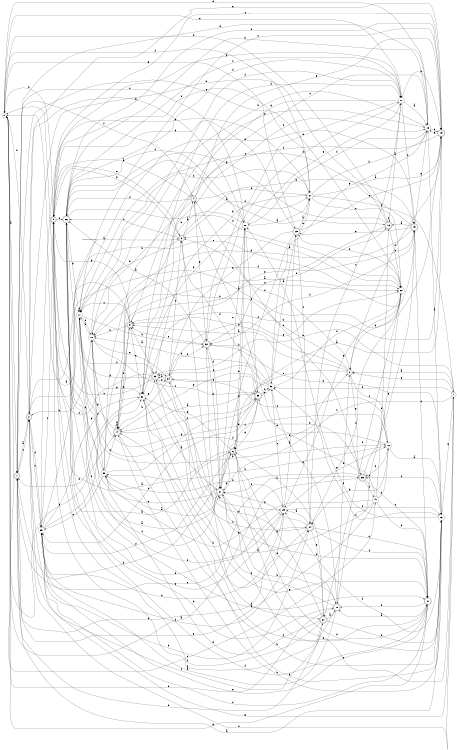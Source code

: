 digraph n33_2 {
__start0 [label="" shape="none"];

rankdir=LR;
size="8,5";

s0 [style="filled", color="black", fillcolor="white" shape="circle", label="0"];
s1 [style="rounded,filled", color="black", fillcolor="white" shape="doublecircle", label="1"];
s2 [style="rounded,filled", color="black", fillcolor="white" shape="doublecircle", label="2"];
s3 [style="rounded,filled", color="black", fillcolor="white" shape="doublecircle", label="3"];
s4 [style="rounded,filled", color="black", fillcolor="white" shape="doublecircle", label="4"];
s5 [style="rounded,filled", color="black", fillcolor="white" shape="doublecircle", label="5"];
s6 [style="rounded,filled", color="black", fillcolor="white" shape="doublecircle", label="6"];
s7 [style="filled", color="black", fillcolor="white" shape="circle", label="7"];
s8 [style="rounded,filled", color="black", fillcolor="white" shape="doublecircle", label="8"];
s9 [style="rounded,filled", color="black", fillcolor="white" shape="doublecircle", label="9"];
s10 [style="filled", color="black", fillcolor="white" shape="circle", label="10"];
s11 [style="filled", color="black", fillcolor="white" shape="circle", label="11"];
s12 [style="filled", color="black", fillcolor="white" shape="circle", label="12"];
s13 [style="filled", color="black", fillcolor="white" shape="circle", label="13"];
s14 [style="rounded,filled", color="black", fillcolor="white" shape="doublecircle", label="14"];
s15 [style="rounded,filled", color="black", fillcolor="white" shape="doublecircle", label="15"];
s16 [style="rounded,filled", color="black", fillcolor="white" shape="doublecircle", label="16"];
s17 [style="filled", color="black", fillcolor="white" shape="circle", label="17"];
s18 [style="filled", color="black", fillcolor="white" shape="circle", label="18"];
s19 [style="rounded,filled", color="black", fillcolor="white" shape="doublecircle", label="19"];
s20 [style="filled", color="black", fillcolor="white" shape="circle", label="20"];
s21 [style="filled", color="black", fillcolor="white" shape="circle", label="21"];
s22 [style="filled", color="black", fillcolor="white" shape="circle", label="22"];
s23 [style="rounded,filled", color="black", fillcolor="white" shape="doublecircle", label="23"];
s24 [style="rounded,filled", color="black", fillcolor="white" shape="doublecircle", label="24"];
s25 [style="filled", color="black", fillcolor="white" shape="circle", label="25"];
s26 [style="rounded,filled", color="black", fillcolor="white" shape="doublecircle", label="26"];
s27 [style="rounded,filled", color="black", fillcolor="white" shape="doublecircle", label="27"];
s28 [style="rounded,filled", color="black", fillcolor="white" shape="doublecircle", label="28"];
s29 [style="filled", color="black", fillcolor="white" shape="circle", label="29"];
s30 [style="filled", color="black", fillcolor="white" shape="circle", label="30"];
s31 [style="rounded,filled", color="black", fillcolor="white" shape="doublecircle", label="31"];
s32 [style="rounded,filled", color="black", fillcolor="white" shape="doublecircle", label="32"];
s33 [style="rounded,filled", color="black", fillcolor="white" shape="doublecircle", label="33"];
s34 [style="rounded,filled", color="black", fillcolor="white" shape="doublecircle", label="34"];
s35 [style="rounded,filled", color="black", fillcolor="white" shape="doublecircle", label="35"];
s36 [style="filled", color="black", fillcolor="white" shape="circle", label="36"];
s37 [style="rounded,filled", color="black", fillcolor="white" shape="doublecircle", label="37"];
s38 [style="filled", color="black", fillcolor="white" shape="circle", label="38"];
s39 [style="rounded,filled", color="black", fillcolor="white" shape="doublecircle", label="39"];
s40 [style="filled", color="black", fillcolor="white" shape="circle", label="40"];
s0 -> s1 [label="a"];
s0 -> s28 [label="b"];
s0 -> s40 [label="c"];
s0 -> s14 [label="d"];
s0 -> s17 [label="e"];
s0 -> s21 [label="f"];
s0 -> s23 [label="g"];
s1 -> s2 [label="a"];
s1 -> s37 [label="b"];
s1 -> s2 [label="c"];
s1 -> s25 [label="d"];
s1 -> s39 [label="e"];
s1 -> s4 [label="f"];
s1 -> s22 [label="g"];
s2 -> s3 [label="a"];
s2 -> s24 [label="b"];
s2 -> s29 [label="c"];
s2 -> s29 [label="d"];
s2 -> s22 [label="e"];
s2 -> s0 [label="f"];
s2 -> s20 [label="g"];
s3 -> s4 [label="a"];
s3 -> s15 [label="b"];
s3 -> s26 [label="c"];
s3 -> s21 [label="d"];
s3 -> s11 [label="e"];
s3 -> s37 [label="f"];
s3 -> s5 [label="g"];
s4 -> s5 [label="a"];
s4 -> s10 [label="b"];
s4 -> s18 [label="c"];
s4 -> s26 [label="d"];
s4 -> s19 [label="e"];
s4 -> s21 [label="f"];
s4 -> s32 [label="g"];
s5 -> s6 [label="a"];
s5 -> s0 [label="b"];
s5 -> s19 [label="c"];
s5 -> s26 [label="d"];
s5 -> s3 [label="e"];
s5 -> s21 [label="f"];
s5 -> s17 [label="g"];
s6 -> s5 [label="a"];
s6 -> s1 [label="b"];
s6 -> s7 [label="c"];
s6 -> s13 [label="d"];
s6 -> s20 [label="e"];
s6 -> s8 [label="f"];
s6 -> s30 [label="g"];
s7 -> s8 [label="a"];
s7 -> s33 [label="b"];
s7 -> s27 [label="c"];
s7 -> s36 [label="d"];
s7 -> s8 [label="e"];
s7 -> s2 [label="f"];
s7 -> s29 [label="g"];
s8 -> s9 [label="a"];
s8 -> s10 [label="b"];
s8 -> s12 [label="c"];
s8 -> s9 [label="d"];
s8 -> s27 [label="e"];
s8 -> s3 [label="f"];
s8 -> s39 [label="g"];
s9 -> s0 [label="a"];
s9 -> s10 [label="b"];
s9 -> s11 [label="c"];
s9 -> s22 [label="d"];
s9 -> s30 [label="e"];
s9 -> s14 [label="f"];
s9 -> s5 [label="g"];
s10 -> s11 [label="a"];
s10 -> s2 [label="b"];
s10 -> s35 [label="c"];
s10 -> s38 [label="d"];
s10 -> s34 [label="e"];
s10 -> s17 [label="f"];
s10 -> s30 [label="g"];
s11 -> s12 [label="a"];
s11 -> s32 [label="b"];
s11 -> s11 [label="c"];
s11 -> s10 [label="d"];
s11 -> s15 [label="e"];
s11 -> s33 [label="f"];
s11 -> s31 [label="g"];
s12 -> s13 [label="a"];
s12 -> s38 [label="b"];
s12 -> s34 [label="c"];
s12 -> s39 [label="d"];
s12 -> s10 [label="e"];
s12 -> s11 [label="f"];
s12 -> s24 [label="g"];
s13 -> s1 [label="a"];
s13 -> s14 [label="b"];
s13 -> s36 [label="c"];
s13 -> s25 [label="d"];
s13 -> s20 [label="e"];
s13 -> s39 [label="f"];
s13 -> s7 [label="g"];
s14 -> s15 [label="a"];
s14 -> s13 [label="b"];
s14 -> s35 [label="c"];
s14 -> s14 [label="d"];
s14 -> s9 [label="e"];
s14 -> s14 [label="f"];
s14 -> s11 [label="g"];
s15 -> s16 [label="a"];
s15 -> s10 [label="b"];
s15 -> s11 [label="c"];
s15 -> s31 [label="d"];
s15 -> s23 [label="e"];
s15 -> s32 [label="f"];
s15 -> s18 [label="g"];
s16 -> s17 [label="a"];
s16 -> s2 [label="b"];
s16 -> s22 [label="c"];
s16 -> s0 [label="d"];
s16 -> s30 [label="e"];
s16 -> s16 [label="f"];
s16 -> s26 [label="g"];
s17 -> s18 [label="a"];
s17 -> s19 [label="b"];
s17 -> s24 [label="c"];
s17 -> s15 [label="d"];
s17 -> s32 [label="e"];
s17 -> s26 [label="f"];
s17 -> s30 [label="g"];
s18 -> s13 [label="a"];
s18 -> s10 [label="b"];
s18 -> s19 [label="c"];
s18 -> s0 [label="d"];
s18 -> s1 [label="e"];
s18 -> s20 [label="f"];
s18 -> s36 [label="g"];
s19 -> s6 [label="a"];
s19 -> s9 [label="b"];
s19 -> s11 [label="c"];
s19 -> s8 [label="d"];
s19 -> s2 [label="e"];
s19 -> s9 [label="f"];
s19 -> s18 [label="g"];
s20 -> s21 [label="a"];
s20 -> s14 [label="b"];
s20 -> s1 [label="c"];
s20 -> s6 [label="d"];
s20 -> s17 [label="e"];
s20 -> s35 [label="f"];
s20 -> s30 [label="g"];
s21 -> s19 [label="a"];
s21 -> s18 [label="b"];
s21 -> s22 [label="c"];
s21 -> s11 [label="d"];
s21 -> s29 [label="e"];
s21 -> s7 [label="f"];
s21 -> s33 [label="g"];
s22 -> s3 [label="a"];
s22 -> s23 [label="b"];
s22 -> s28 [label="c"];
s22 -> s8 [label="d"];
s22 -> s37 [label="e"];
s22 -> s24 [label="f"];
s22 -> s25 [label="g"];
s23 -> s21 [label="a"];
s23 -> s21 [label="b"];
s23 -> s24 [label="c"];
s23 -> s5 [label="d"];
s23 -> s19 [label="e"];
s23 -> s27 [label="f"];
s23 -> s34 [label="g"];
s24 -> s25 [label="a"];
s24 -> s14 [label="b"];
s24 -> s33 [label="c"];
s24 -> s31 [label="d"];
s24 -> s37 [label="e"];
s24 -> s31 [label="f"];
s24 -> s27 [label="g"];
s25 -> s23 [label="a"];
s25 -> s10 [label="b"];
s25 -> s13 [label="c"];
s25 -> s26 [label="d"];
s25 -> s26 [label="e"];
s25 -> s27 [label="f"];
s25 -> s12 [label="g"];
s26 -> s16 [label="a"];
s26 -> s18 [label="b"];
s26 -> s17 [label="c"];
s26 -> s22 [label="d"];
s26 -> s19 [label="e"];
s26 -> s20 [label="f"];
s26 -> s11 [label="g"];
s27 -> s26 [label="a"];
s27 -> s28 [label="b"];
s27 -> s20 [label="c"];
s27 -> s31 [label="d"];
s27 -> s11 [label="e"];
s27 -> s26 [label="f"];
s27 -> s6 [label="g"];
s28 -> s29 [label="a"];
s28 -> s8 [label="b"];
s28 -> s2 [label="c"];
s28 -> s5 [label="d"];
s28 -> s27 [label="e"];
s28 -> s34 [label="f"];
s28 -> s36 [label="g"];
s29 -> s19 [label="a"];
s29 -> s25 [label="b"];
s29 -> s5 [label="c"];
s29 -> s6 [label="d"];
s29 -> s30 [label="e"];
s29 -> s24 [label="f"];
s29 -> s30 [label="g"];
s30 -> s27 [label="a"];
s30 -> s13 [label="b"];
s30 -> s31 [label="c"];
s30 -> s17 [label="d"];
s30 -> s1 [label="e"];
s30 -> s18 [label="f"];
s30 -> s33 [label="g"];
s31 -> s28 [label="a"];
s31 -> s28 [label="b"];
s31 -> s29 [label="c"];
s31 -> s32 [label="d"];
s31 -> s29 [label="e"];
s31 -> s26 [label="f"];
s31 -> s0 [label="g"];
s32 -> s26 [label="a"];
s32 -> s13 [label="b"];
s32 -> s9 [label="c"];
s32 -> s27 [label="d"];
s32 -> s16 [label="e"];
s32 -> s17 [label="f"];
s32 -> s27 [label="g"];
s33 -> s9 [label="a"];
s33 -> s25 [label="b"];
s33 -> s5 [label="c"];
s33 -> s26 [label="d"];
s33 -> s34 [label="e"];
s33 -> s0 [label="f"];
s33 -> s31 [label="g"];
s34 -> s33 [label="a"];
s34 -> s14 [label="b"];
s34 -> s3 [label="c"];
s34 -> s24 [label="d"];
s34 -> s35 [label="e"];
s34 -> s32 [label="f"];
s34 -> s22 [label="g"];
s35 -> s14 [label="a"];
s35 -> s36 [label="b"];
s35 -> s29 [label="c"];
s35 -> s3 [label="d"];
s35 -> s36 [label="e"];
s35 -> s6 [label="f"];
s35 -> s6 [label="g"];
s36 -> s23 [label="a"];
s36 -> s32 [label="b"];
s36 -> s25 [label="c"];
s36 -> s10 [label="d"];
s36 -> s33 [label="e"];
s36 -> s22 [label="f"];
s36 -> s14 [label="g"];
s37 -> s28 [label="a"];
s37 -> s6 [label="b"];
s37 -> s5 [label="c"];
s37 -> s38 [label="d"];
s37 -> s13 [label="e"];
s37 -> s5 [label="f"];
s37 -> s6 [label="g"];
s38 -> s27 [label="a"];
s38 -> s26 [label="b"];
s38 -> s29 [label="c"];
s38 -> s14 [label="d"];
s38 -> s18 [label="e"];
s38 -> s15 [label="f"];
s38 -> s35 [label="g"];
s39 -> s0 [label="a"];
s39 -> s38 [label="b"];
s39 -> s31 [label="c"];
s39 -> s4 [label="d"];
s39 -> s35 [label="e"];
s39 -> s40 [label="f"];
s39 -> s15 [label="g"];
s40 -> s30 [label="a"];
s40 -> s16 [label="b"];
s40 -> s4 [label="c"];
s40 -> s31 [label="d"];
s40 -> s1 [label="e"];
s40 -> s12 [label="f"];
s40 -> s38 [label="g"];

}